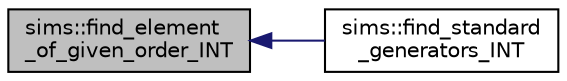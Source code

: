 digraph "sims::find_element_of_given_order_INT"
{
  edge [fontname="Helvetica",fontsize="10",labelfontname="Helvetica",labelfontsize="10"];
  node [fontname="Helvetica",fontsize="10",shape=record];
  rankdir="LR";
  Node4541 [label="sims::find_element\l_of_given_order_INT",height=0.2,width=0.4,color="black", fillcolor="grey75", style="filled", fontcolor="black"];
  Node4541 -> Node4542 [dir="back",color="midnightblue",fontsize="10",style="solid",fontname="Helvetica"];
  Node4542 [label="sims::find_standard\l_generators_INT",height=0.2,width=0.4,color="black", fillcolor="white", style="filled",URL="$d9/df3/classsims.html#a76b4729b133fb5d7e1edaffe98a6eb5a"];
}
